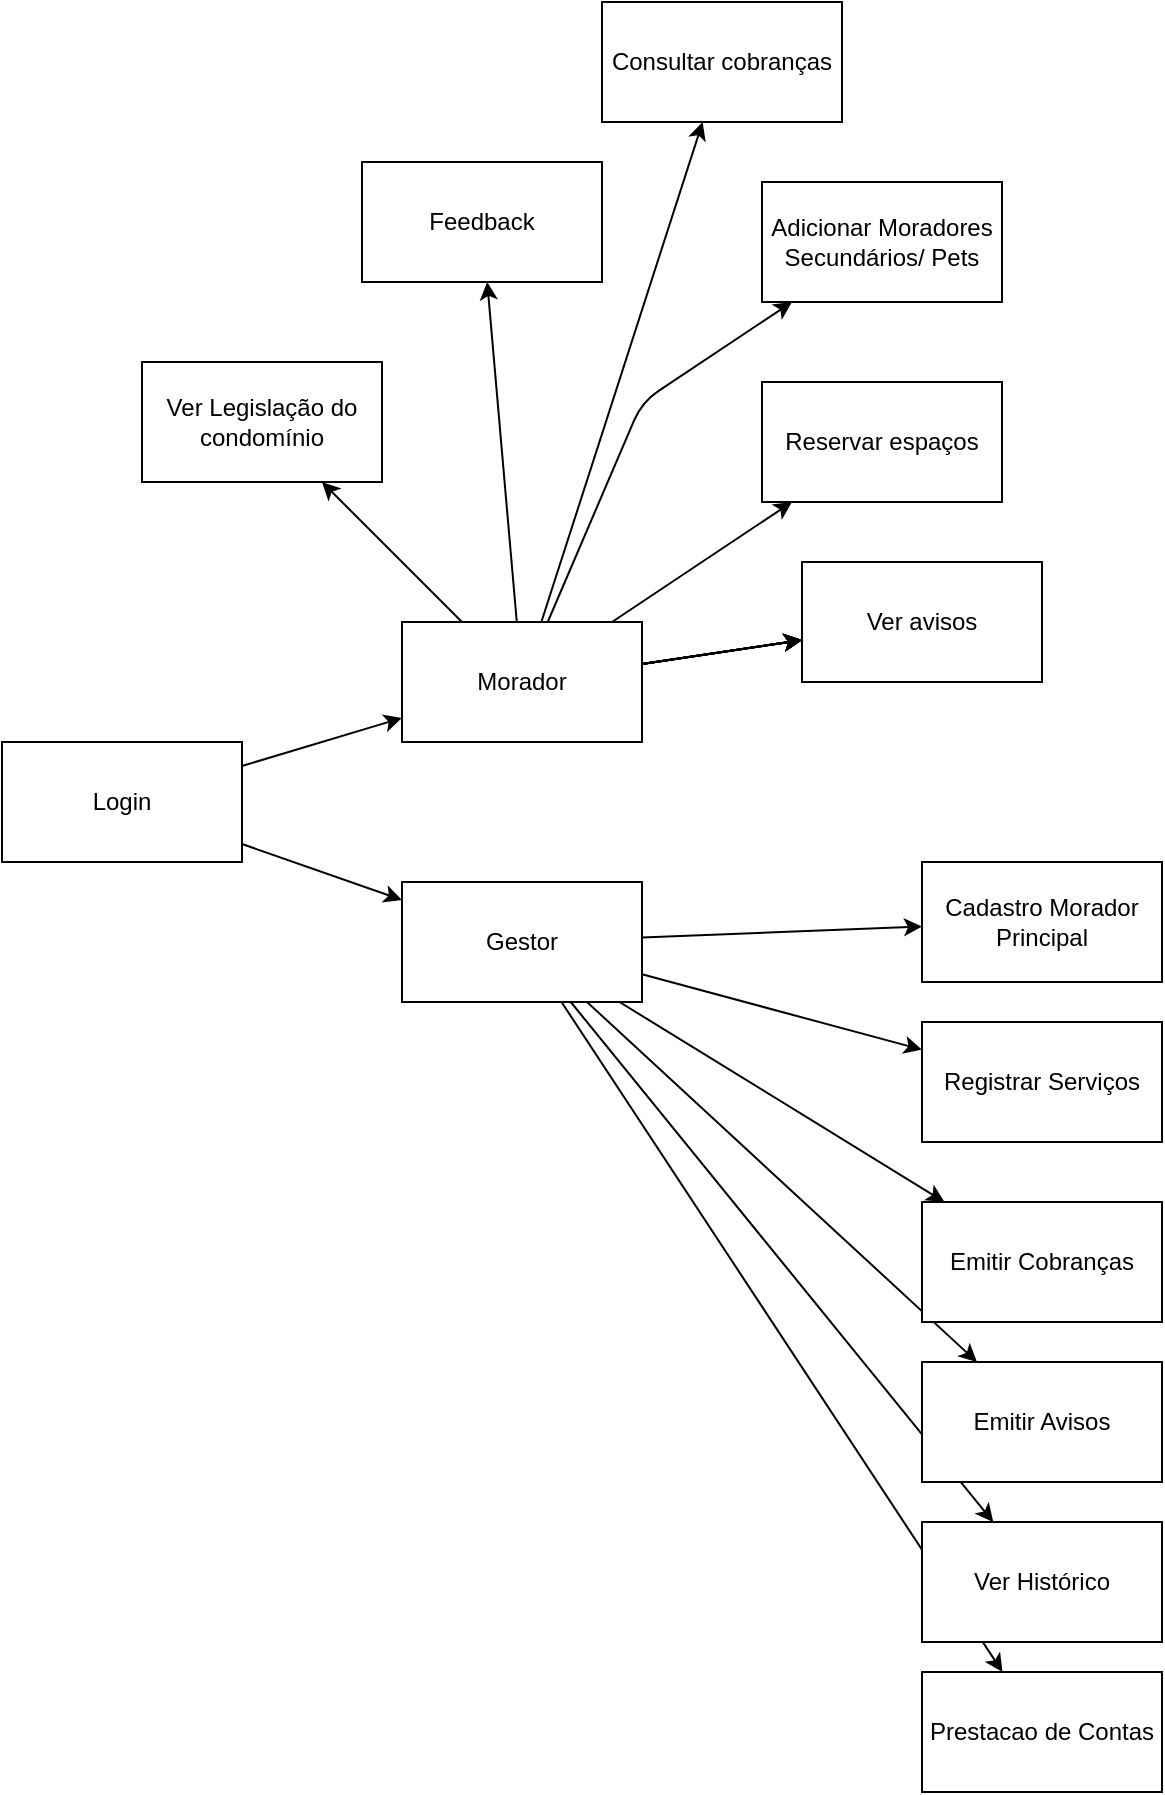 <mxfile>
    <diagram id="FmqnAElZUlyrwBjLy68H" name="Page-1">
        <mxGraphModel dx="1765" dy="2302" grid="1" gridSize="10" guides="1" tooltips="1" connect="1" arrows="1" fold="1" page="1" pageScale="1" pageWidth="827" pageHeight="1169" math="0" shadow="0">
            <root>
                <mxCell id="0"/>
                <mxCell id="1" parent="0"/>
                <mxCell id="4" value="" style="edgeStyle=none;html=1;" parent="1" source="2" target="3" edge="1">
                    <mxGeometry relative="1" as="geometry"/>
                </mxCell>
                <mxCell id="6" value="" style="edgeStyle=none;html=1;" parent="1" source="2" target="5" edge="1">
                    <mxGeometry relative="1" as="geometry"/>
                </mxCell>
                <mxCell id="2" value="Login" style="rounded=0;whiteSpace=wrap;html=1;" parent="1" vertex="1">
                    <mxGeometry x="60" y="90" width="120" height="60" as="geometry"/>
                </mxCell>
                <mxCell id="13" value="" style="html=1;" edge="1" parent="1" source="3" target="8">
                    <mxGeometry relative="1" as="geometry">
                        <Array as="points">
                            <mxPoint x="380" y="-80"/>
                        </Array>
                    </mxGeometry>
                </mxCell>
                <mxCell id="15" value="" style="edgeStyle=none;html=1;" edge="1" parent="1" source="3" target="14">
                    <mxGeometry relative="1" as="geometry"/>
                </mxCell>
                <mxCell id="17" value="" style="edgeStyle=none;html=1;" edge="1" parent="1" source="3" target="16">
                    <mxGeometry relative="1" as="geometry"/>
                </mxCell>
                <mxCell id="19" value="" style="edgeStyle=none;html=1;" edge="1" parent="1" source="3" target="18">
                    <mxGeometry relative="1" as="geometry"/>
                </mxCell>
                <mxCell id="20" value="" style="edgeStyle=none;html=1;" edge="1" parent="1" source="3" target="18">
                    <mxGeometry relative="1" as="geometry"/>
                </mxCell>
                <mxCell id="21" value="" style="edgeStyle=none;html=1;" edge="1" parent="1" source="3" target="18">
                    <mxGeometry relative="1" as="geometry"/>
                </mxCell>
                <mxCell id="22" value="" style="edgeStyle=none;html=1;" edge="1" parent="1" source="3" target="18">
                    <mxGeometry relative="1" as="geometry"/>
                </mxCell>
                <mxCell id="23" value="" style="edgeStyle=none;html=1;" edge="1" parent="1" source="3" target="18">
                    <mxGeometry relative="1" as="geometry"/>
                </mxCell>
                <mxCell id="24" value="" style="edgeStyle=none;html=1;" edge="1" parent="1" source="3" target="18">
                    <mxGeometry relative="1" as="geometry"/>
                </mxCell>
                <mxCell id="26" value="" style="edgeStyle=none;html=1;" edge="1" parent="1" source="3" target="25">
                    <mxGeometry relative="1" as="geometry"/>
                </mxCell>
                <mxCell id="28" value="" style="edgeStyle=none;html=1;" edge="1" parent="1" source="3" target="27">
                    <mxGeometry relative="1" as="geometry"/>
                </mxCell>
                <mxCell id="3" value="Morador" style="whiteSpace=wrap;html=1;rounded=0;" parent="1" vertex="1">
                    <mxGeometry x="260" y="30" width="120" height="60" as="geometry"/>
                </mxCell>
                <mxCell id="30" value="" style="edgeStyle=none;html=1;" edge="1" parent="1" source="5" target="29">
                    <mxGeometry relative="1" as="geometry"/>
                </mxCell>
                <mxCell id="32" value="" style="edgeStyle=none;html=1;" edge="1" parent="1" source="5" target="31">
                    <mxGeometry relative="1" as="geometry"/>
                </mxCell>
                <mxCell id="37" value="" style="edgeStyle=none;html=1;" edge="1" parent="1" source="5" target="36">
                    <mxGeometry relative="1" as="geometry"/>
                </mxCell>
                <mxCell id="39" value="" style="edgeStyle=none;html=1;" edge="1" parent="1" source="5" target="38">
                    <mxGeometry relative="1" as="geometry"/>
                </mxCell>
                <mxCell id="41" value="" style="edgeStyle=none;html=1;" edge="1" parent="1" source="5" target="40">
                    <mxGeometry relative="1" as="geometry"/>
                </mxCell>
                <mxCell id="43" value="" style="edgeStyle=none;html=1;" edge="1" parent="1" source="5" target="42">
                    <mxGeometry relative="1" as="geometry"/>
                </mxCell>
                <mxCell id="5" value="Gestor&lt;br&gt;" style="whiteSpace=wrap;html=1;rounded=0;" parent="1" vertex="1">
                    <mxGeometry x="260" y="160" width="120" height="60" as="geometry"/>
                </mxCell>
                <mxCell id="8" value="Adicionar Moradores Secundários/ Pets" style="whiteSpace=wrap;html=1;rounded=0;" vertex="1" parent="1">
                    <mxGeometry x="440" y="-190" width="120" height="60" as="geometry"/>
                </mxCell>
                <mxCell id="14" value="Reservar espaços" style="whiteSpace=wrap;html=1;rounded=0;" vertex="1" parent="1">
                    <mxGeometry x="440" y="-90" width="120" height="60" as="geometry"/>
                </mxCell>
                <mxCell id="16" value="Consultar cobranças" style="whiteSpace=wrap;html=1;rounded=0;" vertex="1" parent="1">
                    <mxGeometry x="360" y="-280" width="120" height="60" as="geometry"/>
                </mxCell>
                <mxCell id="18" value="Ver avisos" style="whiteSpace=wrap;html=1;rounded=0;" vertex="1" parent="1">
                    <mxGeometry x="460" width="120" height="60" as="geometry"/>
                </mxCell>
                <mxCell id="25" value="Feedback&lt;br&gt;" style="whiteSpace=wrap;html=1;rounded=0;" vertex="1" parent="1">
                    <mxGeometry x="240" y="-200" width="120" height="60" as="geometry"/>
                </mxCell>
                <mxCell id="27" value="Ver Legislação do condomínio" style="whiteSpace=wrap;html=1;rounded=0;" vertex="1" parent="1">
                    <mxGeometry x="130" y="-100" width="120" height="60" as="geometry"/>
                </mxCell>
                <mxCell id="29" value="Cadastro Morador Principal&lt;br&gt;" style="whiteSpace=wrap;html=1;rounded=0;" vertex="1" parent="1">
                    <mxGeometry x="520" y="150" width="120" height="60" as="geometry"/>
                </mxCell>
                <mxCell id="31" value="Registrar Serviços" style="whiteSpace=wrap;html=1;rounded=0;" vertex="1" parent="1">
                    <mxGeometry x="520" y="230" width="120" height="60" as="geometry"/>
                </mxCell>
                <mxCell id="36" value="Emitir Cobranças" style="whiteSpace=wrap;html=1;rounded=0;" vertex="1" parent="1">
                    <mxGeometry x="520" y="320" width="120" height="60" as="geometry"/>
                </mxCell>
                <mxCell id="38" value="Emitir Avisos" style="whiteSpace=wrap;html=1;rounded=0;" vertex="1" parent="1">
                    <mxGeometry x="520" y="400" width="120" height="60" as="geometry"/>
                </mxCell>
                <mxCell id="40" value="Ver Histórico" style="whiteSpace=wrap;html=1;rounded=0;" vertex="1" parent="1">
                    <mxGeometry x="520" y="480" width="120" height="60" as="geometry"/>
                </mxCell>
                <mxCell id="42" value="Prestacao de Contas" style="whiteSpace=wrap;html=1;rounded=0;" vertex="1" parent="1">
                    <mxGeometry x="520" y="555" width="120" height="60" as="geometry"/>
                </mxCell>
            </root>
        </mxGraphModel>
    </diagram>
</mxfile>